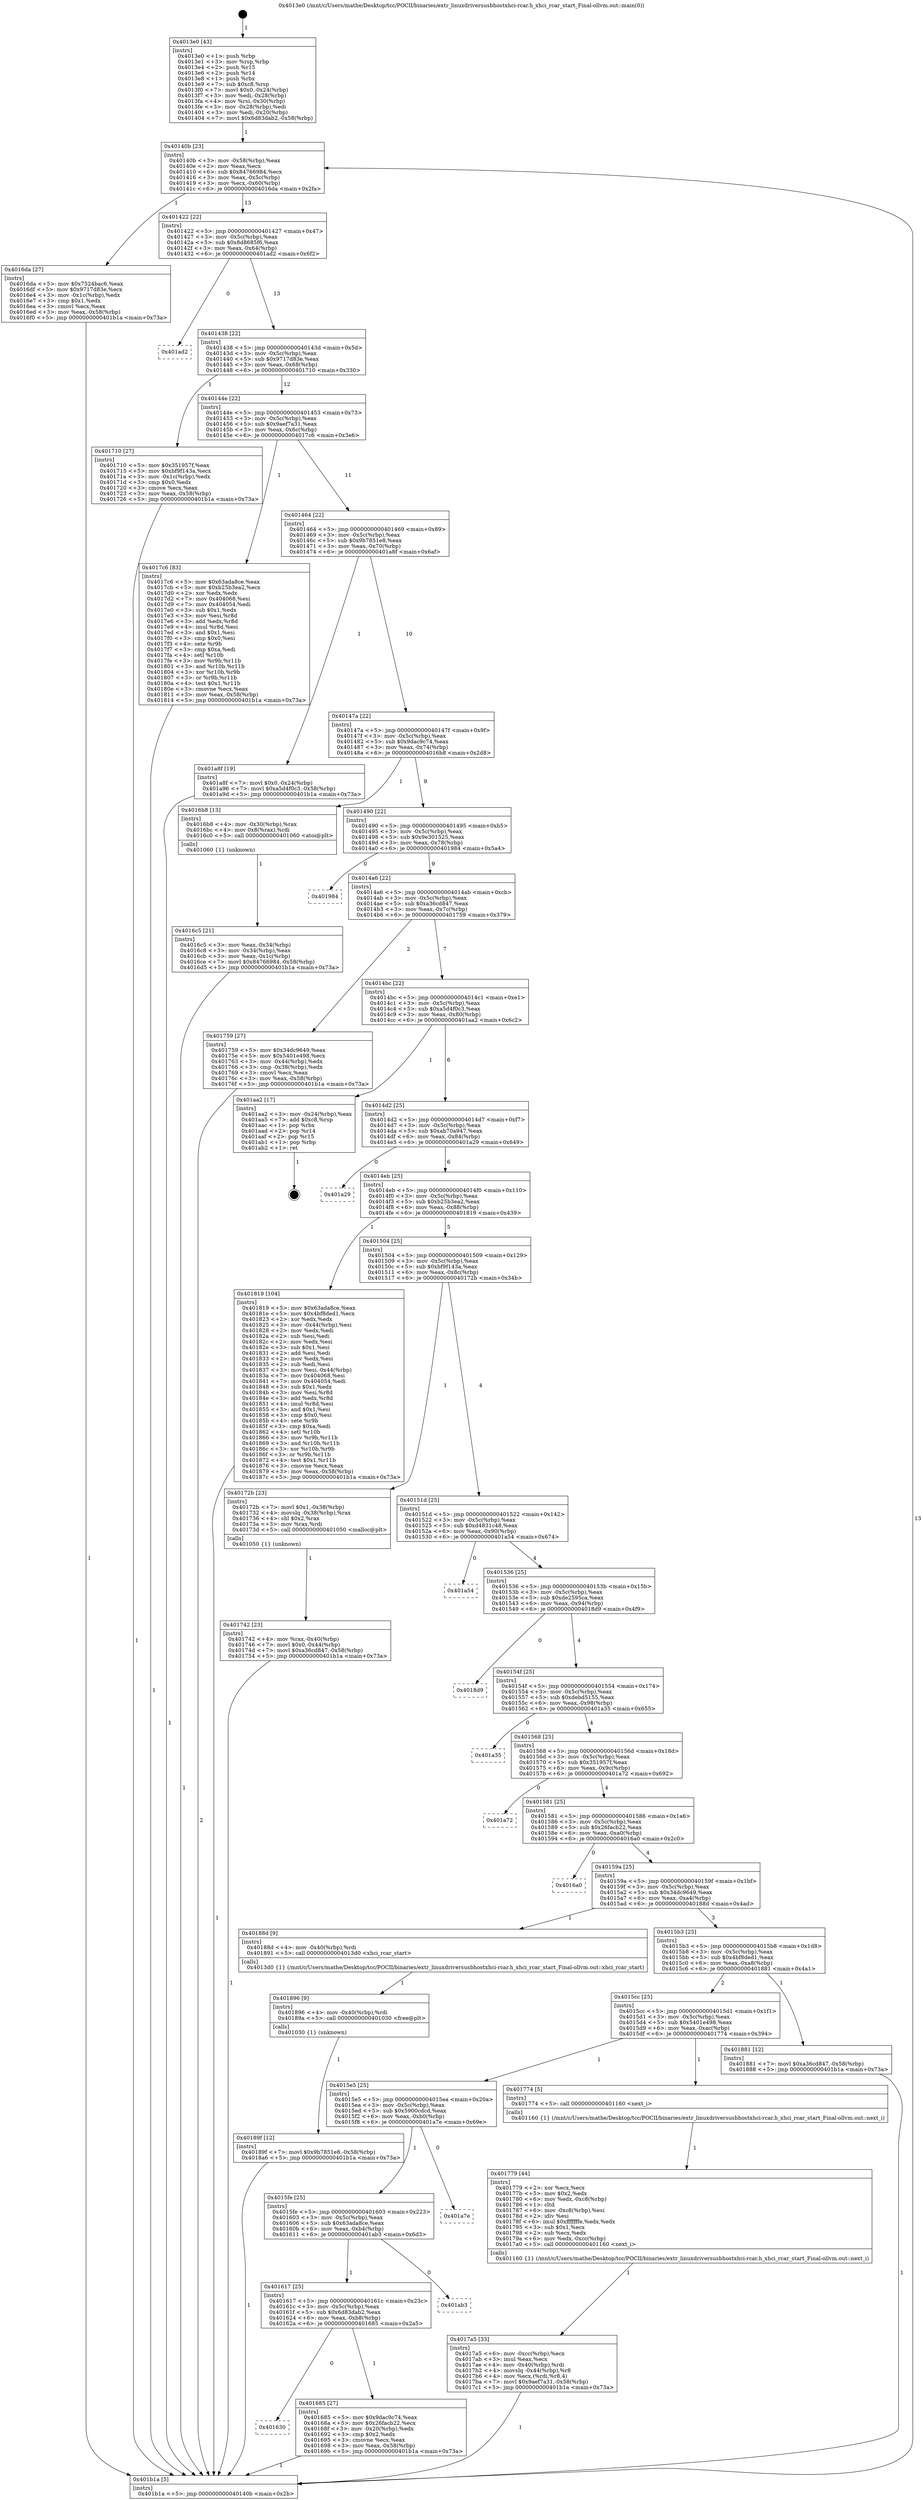 digraph "0x4013e0" {
  label = "0x4013e0 (/mnt/c/Users/mathe/Desktop/tcc/POCII/binaries/extr_linuxdriversusbhostxhci-rcar.h_xhci_rcar_start_Final-ollvm.out::main(0))"
  labelloc = "t"
  node[shape=record]

  Entry [label="",width=0.3,height=0.3,shape=circle,fillcolor=black,style=filled]
  "0x40140b" [label="{
     0x40140b [23]\l
     | [instrs]\l
     &nbsp;&nbsp;0x40140b \<+3\>: mov -0x58(%rbp),%eax\l
     &nbsp;&nbsp;0x40140e \<+2\>: mov %eax,%ecx\l
     &nbsp;&nbsp;0x401410 \<+6\>: sub $0x84766984,%ecx\l
     &nbsp;&nbsp;0x401416 \<+3\>: mov %eax,-0x5c(%rbp)\l
     &nbsp;&nbsp;0x401419 \<+3\>: mov %ecx,-0x60(%rbp)\l
     &nbsp;&nbsp;0x40141c \<+6\>: je 00000000004016da \<main+0x2fa\>\l
  }"]
  "0x4016da" [label="{
     0x4016da [27]\l
     | [instrs]\l
     &nbsp;&nbsp;0x4016da \<+5\>: mov $0x7524bac6,%eax\l
     &nbsp;&nbsp;0x4016df \<+5\>: mov $0x9717d83e,%ecx\l
     &nbsp;&nbsp;0x4016e4 \<+3\>: mov -0x1c(%rbp),%edx\l
     &nbsp;&nbsp;0x4016e7 \<+3\>: cmp $0x1,%edx\l
     &nbsp;&nbsp;0x4016ea \<+3\>: cmovl %ecx,%eax\l
     &nbsp;&nbsp;0x4016ed \<+3\>: mov %eax,-0x58(%rbp)\l
     &nbsp;&nbsp;0x4016f0 \<+5\>: jmp 0000000000401b1a \<main+0x73a\>\l
  }"]
  "0x401422" [label="{
     0x401422 [22]\l
     | [instrs]\l
     &nbsp;&nbsp;0x401422 \<+5\>: jmp 0000000000401427 \<main+0x47\>\l
     &nbsp;&nbsp;0x401427 \<+3\>: mov -0x5c(%rbp),%eax\l
     &nbsp;&nbsp;0x40142a \<+5\>: sub $0x8d8685f6,%eax\l
     &nbsp;&nbsp;0x40142f \<+3\>: mov %eax,-0x64(%rbp)\l
     &nbsp;&nbsp;0x401432 \<+6\>: je 0000000000401ad2 \<main+0x6f2\>\l
  }"]
  Exit [label="",width=0.3,height=0.3,shape=circle,fillcolor=black,style=filled,peripheries=2]
  "0x401ad2" [label="{
     0x401ad2\l
  }", style=dashed]
  "0x401438" [label="{
     0x401438 [22]\l
     | [instrs]\l
     &nbsp;&nbsp;0x401438 \<+5\>: jmp 000000000040143d \<main+0x5d\>\l
     &nbsp;&nbsp;0x40143d \<+3\>: mov -0x5c(%rbp),%eax\l
     &nbsp;&nbsp;0x401440 \<+5\>: sub $0x9717d83e,%eax\l
     &nbsp;&nbsp;0x401445 \<+3\>: mov %eax,-0x68(%rbp)\l
     &nbsp;&nbsp;0x401448 \<+6\>: je 0000000000401710 \<main+0x330\>\l
  }"]
  "0x40189f" [label="{
     0x40189f [12]\l
     | [instrs]\l
     &nbsp;&nbsp;0x40189f \<+7\>: movl $0x9b7851e8,-0x58(%rbp)\l
     &nbsp;&nbsp;0x4018a6 \<+5\>: jmp 0000000000401b1a \<main+0x73a\>\l
  }"]
  "0x401710" [label="{
     0x401710 [27]\l
     | [instrs]\l
     &nbsp;&nbsp;0x401710 \<+5\>: mov $0x351957f,%eax\l
     &nbsp;&nbsp;0x401715 \<+5\>: mov $0xbf9f143a,%ecx\l
     &nbsp;&nbsp;0x40171a \<+3\>: mov -0x1c(%rbp),%edx\l
     &nbsp;&nbsp;0x40171d \<+3\>: cmp $0x0,%edx\l
     &nbsp;&nbsp;0x401720 \<+3\>: cmove %ecx,%eax\l
     &nbsp;&nbsp;0x401723 \<+3\>: mov %eax,-0x58(%rbp)\l
     &nbsp;&nbsp;0x401726 \<+5\>: jmp 0000000000401b1a \<main+0x73a\>\l
  }"]
  "0x40144e" [label="{
     0x40144e [22]\l
     | [instrs]\l
     &nbsp;&nbsp;0x40144e \<+5\>: jmp 0000000000401453 \<main+0x73\>\l
     &nbsp;&nbsp;0x401453 \<+3\>: mov -0x5c(%rbp),%eax\l
     &nbsp;&nbsp;0x401456 \<+5\>: sub $0x9aef7a31,%eax\l
     &nbsp;&nbsp;0x40145b \<+3\>: mov %eax,-0x6c(%rbp)\l
     &nbsp;&nbsp;0x40145e \<+6\>: je 00000000004017c6 \<main+0x3e6\>\l
  }"]
  "0x401896" [label="{
     0x401896 [9]\l
     | [instrs]\l
     &nbsp;&nbsp;0x401896 \<+4\>: mov -0x40(%rbp),%rdi\l
     &nbsp;&nbsp;0x40189a \<+5\>: call 0000000000401030 \<free@plt\>\l
     | [calls]\l
     &nbsp;&nbsp;0x401030 \{1\} (unknown)\l
  }"]
  "0x4017c6" [label="{
     0x4017c6 [83]\l
     | [instrs]\l
     &nbsp;&nbsp;0x4017c6 \<+5\>: mov $0x63ada8ce,%eax\l
     &nbsp;&nbsp;0x4017cb \<+5\>: mov $0xb25b3ea2,%ecx\l
     &nbsp;&nbsp;0x4017d0 \<+2\>: xor %edx,%edx\l
     &nbsp;&nbsp;0x4017d2 \<+7\>: mov 0x404068,%esi\l
     &nbsp;&nbsp;0x4017d9 \<+7\>: mov 0x404054,%edi\l
     &nbsp;&nbsp;0x4017e0 \<+3\>: sub $0x1,%edx\l
     &nbsp;&nbsp;0x4017e3 \<+3\>: mov %esi,%r8d\l
     &nbsp;&nbsp;0x4017e6 \<+3\>: add %edx,%r8d\l
     &nbsp;&nbsp;0x4017e9 \<+4\>: imul %r8d,%esi\l
     &nbsp;&nbsp;0x4017ed \<+3\>: and $0x1,%esi\l
     &nbsp;&nbsp;0x4017f0 \<+3\>: cmp $0x0,%esi\l
     &nbsp;&nbsp;0x4017f3 \<+4\>: sete %r9b\l
     &nbsp;&nbsp;0x4017f7 \<+3\>: cmp $0xa,%edi\l
     &nbsp;&nbsp;0x4017fa \<+4\>: setl %r10b\l
     &nbsp;&nbsp;0x4017fe \<+3\>: mov %r9b,%r11b\l
     &nbsp;&nbsp;0x401801 \<+3\>: and %r10b,%r11b\l
     &nbsp;&nbsp;0x401804 \<+3\>: xor %r10b,%r9b\l
     &nbsp;&nbsp;0x401807 \<+3\>: or %r9b,%r11b\l
     &nbsp;&nbsp;0x40180a \<+4\>: test $0x1,%r11b\l
     &nbsp;&nbsp;0x40180e \<+3\>: cmovne %ecx,%eax\l
     &nbsp;&nbsp;0x401811 \<+3\>: mov %eax,-0x58(%rbp)\l
     &nbsp;&nbsp;0x401814 \<+5\>: jmp 0000000000401b1a \<main+0x73a\>\l
  }"]
  "0x401464" [label="{
     0x401464 [22]\l
     | [instrs]\l
     &nbsp;&nbsp;0x401464 \<+5\>: jmp 0000000000401469 \<main+0x89\>\l
     &nbsp;&nbsp;0x401469 \<+3\>: mov -0x5c(%rbp),%eax\l
     &nbsp;&nbsp;0x40146c \<+5\>: sub $0x9b7851e8,%eax\l
     &nbsp;&nbsp;0x401471 \<+3\>: mov %eax,-0x70(%rbp)\l
     &nbsp;&nbsp;0x401474 \<+6\>: je 0000000000401a8f \<main+0x6af\>\l
  }"]
  "0x4017a5" [label="{
     0x4017a5 [33]\l
     | [instrs]\l
     &nbsp;&nbsp;0x4017a5 \<+6\>: mov -0xcc(%rbp),%ecx\l
     &nbsp;&nbsp;0x4017ab \<+3\>: imul %eax,%ecx\l
     &nbsp;&nbsp;0x4017ae \<+4\>: mov -0x40(%rbp),%rdi\l
     &nbsp;&nbsp;0x4017b2 \<+4\>: movslq -0x44(%rbp),%r8\l
     &nbsp;&nbsp;0x4017b6 \<+4\>: mov %ecx,(%rdi,%r8,4)\l
     &nbsp;&nbsp;0x4017ba \<+7\>: movl $0x9aef7a31,-0x58(%rbp)\l
     &nbsp;&nbsp;0x4017c1 \<+5\>: jmp 0000000000401b1a \<main+0x73a\>\l
  }"]
  "0x401a8f" [label="{
     0x401a8f [19]\l
     | [instrs]\l
     &nbsp;&nbsp;0x401a8f \<+7\>: movl $0x0,-0x24(%rbp)\l
     &nbsp;&nbsp;0x401a96 \<+7\>: movl $0xa5d4f0c3,-0x58(%rbp)\l
     &nbsp;&nbsp;0x401a9d \<+5\>: jmp 0000000000401b1a \<main+0x73a\>\l
  }"]
  "0x40147a" [label="{
     0x40147a [22]\l
     | [instrs]\l
     &nbsp;&nbsp;0x40147a \<+5\>: jmp 000000000040147f \<main+0x9f\>\l
     &nbsp;&nbsp;0x40147f \<+3\>: mov -0x5c(%rbp),%eax\l
     &nbsp;&nbsp;0x401482 \<+5\>: sub $0x9dac9c74,%eax\l
     &nbsp;&nbsp;0x401487 \<+3\>: mov %eax,-0x74(%rbp)\l
     &nbsp;&nbsp;0x40148a \<+6\>: je 00000000004016b8 \<main+0x2d8\>\l
  }"]
  "0x401779" [label="{
     0x401779 [44]\l
     | [instrs]\l
     &nbsp;&nbsp;0x401779 \<+2\>: xor %ecx,%ecx\l
     &nbsp;&nbsp;0x40177b \<+5\>: mov $0x2,%edx\l
     &nbsp;&nbsp;0x401780 \<+6\>: mov %edx,-0xc8(%rbp)\l
     &nbsp;&nbsp;0x401786 \<+1\>: cltd\l
     &nbsp;&nbsp;0x401787 \<+6\>: mov -0xc8(%rbp),%esi\l
     &nbsp;&nbsp;0x40178d \<+2\>: idiv %esi\l
     &nbsp;&nbsp;0x40178f \<+6\>: imul $0xfffffffe,%edx,%edx\l
     &nbsp;&nbsp;0x401795 \<+3\>: sub $0x1,%ecx\l
     &nbsp;&nbsp;0x401798 \<+2\>: sub %ecx,%edx\l
     &nbsp;&nbsp;0x40179a \<+6\>: mov %edx,-0xcc(%rbp)\l
     &nbsp;&nbsp;0x4017a0 \<+5\>: call 0000000000401160 \<next_i\>\l
     | [calls]\l
     &nbsp;&nbsp;0x401160 \{1\} (/mnt/c/Users/mathe/Desktop/tcc/POCII/binaries/extr_linuxdriversusbhostxhci-rcar.h_xhci_rcar_start_Final-ollvm.out::next_i)\l
  }"]
  "0x4016b8" [label="{
     0x4016b8 [13]\l
     | [instrs]\l
     &nbsp;&nbsp;0x4016b8 \<+4\>: mov -0x30(%rbp),%rax\l
     &nbsp;&nbsp;0x4016bc \<+4\>: mov 0x8(%rax),%rdi\l
     &nbsp;&nbsp;0x4016c0 \<+5\>: call 0000000000401060 \<atoi@plt\>\l
     | [calls]\l
     &nbsp;&nbsp;0x401060 \{1\} (unknown)\l
  }"]
  "0x401490" [label="{
     0x401490 [22]\l
     | [instrs]\l
     &nbsp;&nbsp;0x401490 \<+5\>: jmp 0000000000401495 \<main+0xb5\>\l
     &nbsp;&nbsp;0x401495 \<+3\>: mov -0x5c(%rbp),%eax\l
     &nbsp;&nbsp;0x401498 \<+5\>: sub $0x9e301525,%eax\l
     &nbsp;&nbsp;0x40149d \<+3\>: mov %eax,-0x78(%rbp)\l
     &nbsp;&nbsp;0x4014a0 \<+6\>: je 0000000000401984 \<main+0x5a4\>\l
  }"]
  "0x401742" [label="{
     0x401742 [23]\l
     | [instrs]\l
     &nbsp;&nbsp;0x401742 \<+4\>: mov %rax,-0x40(%rbp)\l
     &nbsp;&nbsp;0x401746 \<+7\>: movl $0x0,-0x44(%rbp)\l
     &nbsp;&nbsp;0x40174d \<+7\>: movl $0xa36cd847,-0x58(%rbp)\l
     &nbsp;&nbsp;0x401754 \<+5\>: jmp 0000000000401b1a \<main+0x73a\>\l
  }"]
  "0x401984" [label="{
     0x401984\l
  }", style=dashed]
  "0x4014a6" [label="{
     0x4014a6 [22]\l
     | [instrs]\l
     &nbsp;&nbsp;0x4014a6 \<+5\>: jmp 00000000004014ab \<main+0xcb\>\l
     &nbsp;&nbsp;0x4014ab \<+3\>: mov -0x5c(%rbp),%eax\l
     &nbsp;&nbsp;0x4014ae \<+5\>: sub $0xa36cd847,%eax\l
     &nbsp;&nbsp;0x4014b3 \<+3\>: mov %eax,-0x7c(%rbp)\l
     &nbsp;&nbsp;0x4014b6 \<+6\>: je 0000000000401759 \<main+0x379\>\l
  }"]
  "0x4016c5" [label="{
     0x4016c5 [21]\l
     | [instrs]\l
     &nbsp;&nbsp;0x4016c5 \<+3\>: mov %eax,-0x34(%rbp)\l
     &nbsp;&nbsp;0x4016c8 \<+3\>: mov -0x34(%rbp),%eax\l
     &nbsp;&nbsp;0x4016cb \<+3\>: mov %eax,-0x1c(%rbp)\l
     &nbsp;&nbsp;0x4016ce \<+7\>: movl $0x84766984,-0x58(%rbp)\l
     &nbsp;&nbsp;0x4016d5 \<+5\>: jmp 0000000000401b1a \<main+0x73a\>\l
  }"]
  "0x401759" [label="{
     0x401759 [27]\l
     | [instrs]\l
     &nbsp;&nbsp;0x401759 \<+5\>: mov $0x34dc9649,%eax\l
     &nbsp;&nbsp;0x40175e \<+5\>: mov $0x5401e498,%ecx\l
     &nbsp;&nbsp;0x401763 \<+3\>: mov -0x44(%rbp),%edx\l
     &nbsp;&nbsp;0x401766 \<+3\>: cmp -0x38(%rbp),%edx\l
     &nbsp;&nbsp;0x401769 \<+3\>: cmovl %ecx,%eax\l
     &nbsp;&nbsp;0x40176c \<+3\>: mov %eax,-0x58(%rbp)\l
     &nbsp;&nbsp;0x40176f \<+5\>: jmp 0000000000401b1a \<main+0x73a\>\l
  }"]
  "0x4014bc" [label="{
     0x4014bc [22]\l
     | [instrs]\l
     &nbsp;&nbsp;0x4014bc \<+5\>: jmp 00000000004014c1 \<main+0xe1\>\l
     &nbsp;&nbsp;0x4014c1 \<+3\>: mov -0x5c(%rbp),%eax\l
     &nbsp;&nbsp;0x4014c4 \<+5\>: sub $0xa5d4f0c3,%eax\l
     &nbsp;&nbsp;0x4014c9 \<+3\>: mov %eax,-0x80(%rbp)\l
     &nbsp;&nbsp;0x4014cc \<+6\>: je 0000000000401aa2 \<main+0x6c2\>\l
  }"]
  "0x4013e0" [label="{
     0x4013e0 [43]\l
     | [instrs]\l
     &nbsp;&nbsp;0x4013e0 \<+1\>: push %rbp\l
     &nbsp;&nbsp;0x4013e1 \<+3\>: mov %rsp,%rbp\l
     &nbsp;&nbsp;0x4013e4 \<+2\>: push %r15\l
     &nbsp;&nbsp;0x4013e6 \<+2\>: push %r14\l
     &nbsp;&nbsp;0x4013e8 \<+1\>: push %rbx\l
     &nbsp;&nbsp;0x4013e9 \<+7\>: sub $0xc8,%rsp\l
     &nbsp;&nbsp;0x4013f0 \<+7\>: movl $0x0,-0x24(%rbp)\l
     &nbsp;&nbsp;0x4013f7 \<+3\>: mov %edi,-0x28(%rbp)\l
     &nbsp;&nbsp;0x4013fa \<+4\>: mov %rsi,-0x30(%rbp)\l
     &nbsp;&nbsp;0x4013fe \<+3\>: mov -0x28(%rbp),%edi\l
     &nbsp;&nbsp;0x401401 \<+3\>: mov %edi,-0x20(%rbp)\l
     &nbsp;&nbsp;0x401404 \<+7\>: movl $0x6d83dab2,-0x58(%rbp)\l
  }"]
  "0x401aa2" [label="{
     0x401aa2 [17]\l
     | [instrs]\l
     &nbsp;&nbsp;0x401aa2 \<+3\>: mov -0x24(%rbp),%eax\l
     &nbsp;&nbsp;0x401aa5 \<+7\>: add $0xc8,%rsp\l
     &nbsp;&nbsp;0x401aac \<+1\>: pop %rbx\l
     &nbsp;&nbsp;0x401aad \<+2\>: pop %r14\l
     &nbsp;&nbsp;0x401aaf \<+2\>: pop %r15\l
     &nbsp;&nbsp;0x401ab1 \<+1\>: pop %rbp\l
     &nbsp;&nbsp;0x401ab2 \<+1\>: ret\l
  }"]
  "0x4014d2" [label="{
     0x4014d2 [25]\l
     | [instrs]\l
     &nbsp;&nbsp;0x4014d2 \<+5\>: jmp 00000000004014d7 \<main+0xf7\>\l
     &nbsp;&nbsp;0x4014d7 \<+3\>: mov -0x5c(%rbp),%eax\l
     &nbsp;&nbsp;0x4014da \<+5\>: sub $0xab70a947,%eax\l
     &nbsp;&nbsp;0x4014df \<+6\>: mov %eax,-0x84(%rbp)\l
     &nbsp;&nbsp;0x4014e5 \<+6\>: je 0000000000401a29 \<main+0x649\>\l
  }"]
  "0x401b1a" [label="{
     0x401b1a [5]\l
     | [instrs]\l
     &nbsp;&nbsp;0x401b1a \<+5\>: jmp 000000000040140b \<main+0x2b\>\l
  }"]
  "0x401a29" [label="{
     0x401a29\l
  }", style=dashed]
  "0x4014eb" [label="{
     0x4014eb [25]\l
     | [instrs]\l
     &nbsp;&nbsp;0x4014eb \<+5\>: jmp 00000000004014f0 \<main+0x110\>\l
     &nbsp;&nbsp;0x4014f0 \<+3\>: mov -0x5c(%rbp),%eax\l
     &nbsp;&nbsp;0x4014f3 \<+5\>: sub $0xb25b3ea2,%eax\l
     &nbsp;&nbsp;0x4014f8 \<+6\>: mov %eax,-0x88(%rbp)\l
     &nbsp;&nbsp;0x4014fe \<+6\>: je 0000000000401819 \<main+0x439\>\l
  }"]
  "0x401630" [label="{
     0x401630\l
  }", style=dashed]
  "0x401819" [label="{
     0x401819 [104]\l
     | [instrs]\l
     &nbsp;&nbsp;0x401819 \<+5\>: mov $0x63ada8ce,%eax\l
     &nbsp;&nbsp;0x40181e \<+5\>: mov $0x4bf8ded1,%ecx\l
     &nbsp;&nbsp;0x401823 \<+2\>: xor %edx,%edx\l
     &nbsp;&nbsp;0x401825 \<+3\>: mov -0x44(%rbp),%esi\l
     &nbsp;&nbsp;0x401828 \<+2\>: mov %edx,%edi\l
     &nbsp;&nbsp;0x40182a \<+2\>: sub %esi,%edi\l
     &nbsp;&nbsp;0x40182c \<+2\>: mov %edx,%esi\l
     &nbsp;&nbsp;0x40182e \<+3\>: sub $0x1,%esi\l
     &nbsp;&nbsp;0x401831 \<+2\>: add %esi,%edi\l
     &nbsp;&nbsp;0x401833 \<+2\>: mov %edx,%esi\l
     &nbsp;&nbsp;0x401835 \<+2\>: sub %edi,%esi\l
     &nbsp;&nbsp;0x401837 \<+3\>: mov %esi,-0x44(%rbp)\l
     &nbsp;&nbsp;0x40183a \<+7\>: mov 0x404068,%esi\l
     &nbsp;&nbsp;0x401841 \<+7\>: mov 0x404054,%edi\l
     &nbsp;&nbsp;0x401848 \<+3\>: sub $0x1,%edx\l
     &nbsp;&nbsp;0x40184b \<+3\>: mov %esi,%r8d\l
     &nbsp;&nbsp;0x40184e \<+3\>: add %edx,%r8d\l
     &nbsp;&nbsp;0x401851 \<+4\>: imul %r8d,%esi\l
     &nbsp;&nbsp;0x401855 \<+3\>: and $0x1,%esi\l
     &nbsp;&nbsp;0x401858 \<+3\>: cmp $0x0,%esi\l
     &nbsp;&nbsp;0x40185b \<+4\>: sete %r9b\l
     &nbsp;&nbsp;0x40185f \<+3\>: cmp $0xa,%edi\l
     &nbsp;&nbsp;0x401862 \<+4\>: setl %r10b\l
     &nbsp;&nbsp;0x401866 \<+3\>: mov %r9b,%r11b\l
     &nbsp;&nbsp;0x401869 \<+3\>: and %r10b,%r11b\l
     &nbsp;&nbsp;0x40186c \<+3\>: xor %r10b,%r9b\l
     &nbsp;&nbsp;0x40186f \<+3\>: or %r9b,%r11b\l
     &nbsp;&nbsp;0x401872 \<+4\>: test $0x1,%r11b\l
     &nbsp;&nbsp;0x401876 \<+3\>: cmovne %ecx,%eax\l
     &nbsp;&nbsp;0x401879 \<+3\>: mov %eax,-0x58(%rbp)\l
     &nbsp;&nbsp;0x40187c \<+5\>: jmp 0000000000401b1a \<main+0x73a\>\l
  }"]
  "0x401504" [label="{
     0x401504 [25]\l
     | [instrs]\l
     &nbsp;&nbsp;0x401504 \<+5\>: jmp 0000000000401509 \<main+0x129\>\l
     &nbsp;&nbsp;0x401509 \<+3\>: mov -0x5c(%rbp),%eax\l
     &nbsp;&nbsp;0x40150c \<+5\>: sub $0xbf9f143a,%eax\l
     &nbsp;&nbsp;0x401511 \<+6\>: mov %eax,-0x8c(%rbp)\l
     &nbsp;&nbsp;0x401517 \<+6\>: je 000000000040172b \<main+0x34b\>\l
  }"]
  "0x401685" [label="{
     0x401685 [27]\l
     | [instrs]\l
     &nbsp;&nbsp;0x401685 \<+5\>: mov $0x9dac9c74,%eax\l
     &nbsp;&nbsp;0x40168a \<+5\>: mov $0x26facb22,%ecx\l
     &nbsp;&nbsp;0x40168f \<+3\>: mov -0x20(%rbp),%edx\l
     &nbsp;&nbsp;0x401692 \<+3\>: cmp $0x2,%edx\l
     &nbsp;&nbsp;0x401695 \<+3\>: cmovne %ecx,%eax\l
     &nbsp;&nbsp;0x401698 \<+3\>: mov %eax,-0x58(%rbp)\l
     &nbsp;&nbsp;0x40169b \<+5\>: jmp 0000000000401b1a \<main+0x73a\>\l
  }"]
  "0x40172b" [label="{
     0x40172b [23]\l
     | [instrs]\l
     &nbsp;&nbsp;0x40172b \<+7\>: movl $0x1,-0x38(%rbp)\l
     &nbsp;&nbsp;0x401732 \<+4\>: movslq -0x38(%rbp),%rax\l
     &nbsp;&nbsp;0x401736 \<+4\>: shl $0x2,%rax\l
     &nbsp;&nbsp;0x40173a \<+3\>: mov %rax,%rdi\l
     &nbsp;&nbsp;0x40173d \<+5\>: call 0000000000401050 \<malloc@plt\>\l
     | [calls]\l
     &nbsp;&nbsp;0x401050 \{1\} (unknown)\l
  }"]
  "0x40151d" [label="{
     0x40151d [25]\l
     | [instrs]\l
     &nbsp;&nbsp;0x40151d \<+5\>: jmp 0000000000401522 \<main+0x142\>\l
     &nbsp;&nbsp;0x401522 \<+3\>: mov -0x5c(%rbp),%eax\l
     &nbsp;&nbsp;0x401525 \<+5\>: sub $0xd4831c48,%eax\l
     &nbsp;&nbsp;0x40152a \<+6\>: mov %eax,-0x90(%rbp)\l
     &nbsp;&nbsp;0x401530 \<+6\>: je 0000000000401a54 \<main+0x674\>\l
  }"]
  "0x401617" [label="{
     0x401617 [25]\l
     | [instrs]\l
     &nbsp;&nbsp;0x401617 \<+5\>: jmp 000000000040161c \<main+0x23c\>\l
     &nbsp;&nbsp;0x40161c \<+3\>: mov -0x5c(%rbp),%eax\l
     &nbsp;&nbsp;0x40161f \<+5\>: sub $0x6d83dab2,%eax\l
     &nbsp;&nbsp;0x401624 \<+6\>: mov %eax,-0xb8(%rbp)\l
     &nbsp;&nbsp;0x40162a \<+6\>: je 0000000000401685 \<main+0x2a5\>\l
  }"]
  "0x401a54" [label="{
     0x401a54\l
  }", style=dashed]
  "0x401536" [label="{
     0x401536 [25]\l
     | [instrs]\l
     &nbsp;&nbsp;0x401536 \<+5\>: jmp 000000000040153b \<main+0x15b\>\l
     &nbsp;&nbsp;0x40153b \<+3\>: mov -0x5c(%rbp),%eax\l
     &nbsp;&nbsp;0x40153e \<+5\>: sub $0xde2595ca,%eax\l
     &nbsp;&nbsp;0x401543 \<+6\>: mov %eax,-0x94(%rbp)\l
     &nbsp;&nbsp;0x401549 \<+6\>: je 00000000004018d9 \<main+0x4f9\>\l
  }"]
  "0x401ab3" [label="{
     0x401ab3\l
  }", style=dashed]
  "0x4018d9" [label="{
     0x4018d9\l
  }", style=dashed]
  "0x40154f" [label="{
     0x40154f [25]\l
     | [instrs]\l
     &nbsp;&nbsp;0x40154f \<+5\>: jmp 0000000000401554 \<main+0x174\>\l
     &nbsp;&nbsp;0x401554 \<+3\>: mov -0x5c(%rbp),%eax\l
     &nbsp;&nbsp;0x401557 \<+5\>: sub $0xdebd5155,%eax\l
     &nbsp;&nbsp;0x40155c \<+6\>: mov %eax,-0x98(%rbp)\l
     &nbsp;&nbsp;0x401562 \<+6\>: je 0000000000401a35 \<main+0x655\>\l
  }"]
  "0x4015fe" [label="{
     0x4015fe [25]\l
     | [instrs]\l
     &nbsp;&nbsp;0x4015fe \<+5\>: jmp 0000000000401603 \<main+0x223\>\l
     &nbsp;&nbsp;0x401603 \<+3\>: mov -0x5c(%rbp),%eax\l
     &nbsp;&nbsp;0x401606 \<+5\>: sub $0x63ada8ce,%eax\l
     &nbsp;&nbsp;0x40160b \<+6\>: mov %eax,-0xb4(%rbp)\l
     &nbsp;&nbsp;0x401611 \<+6\>: je 0000000000401ab3 \<main+0x6d3\>\l
  }"]
  "0x401a35" [label="{
     0x401a35\l
  }", style=dashed]
  "0x401568" [label="{
     0x401568 [25]\l
     | [instrs]\l
     &nbsp;&nbsp;0x401568 \<+5\>: jmp 000000000040156d \<main+0x18d\>\l
     &nbsp;&nbsp;0x40156d \<+3\>: mov -0x5c(%rbp),%eax\l
     &nbsp;&nbsp;0x401570 \<+5\>: sub $0x351957f,%eax\l
     &nbsp;&nbsp;0x401575 \<+6\>: mov %eax,-0x9c(%rbp)\l
     &nbsp;&nbsp;0x40157b \<+6\>: je 0000000000401a72 \<main+0x692\>\l
  }"]
  "0x401a7e" [label="{
     0x401a7e\l
  }", style=dashed]
  "0x401a72" [label="{
     0x401a72\l
  }", style=dashed]
  "0x401581" [label="{
     0x401581 [25]\l
     | [instrs]\l
     &nbsp;&nbsp;0x401581 \<+5\>: jmp 0000000000401586 \<main+0x1a6\>\l
     &nbsp;&nbsp;0x401586 \<+3\>: mov -0x5c(%rbp),%eax\l
     &nbsp;&nbsp;0x401589 \<+5\>: sub $0x26facb22,%eax\l
     &nbsp;&nbsp;0x40158e \<+6\>: mov %eax,-0xa0(%rbp)\l
     &nbsp;&nbsp;0x401594 \<+6\>: je 00000000004016a0 \<main+0x2c0\>\l
  }"]
  "0x4015e5" [label="{
     0x4015e5 [25]\l
     | [instrs]\l
     &nbsp;&nbsp;0x4015e5 \<+5\>: jmp 00000000004015ea \<main+0x20a\>\l
     &nbsp;&nbsp;0x4015ea \<+3\>: mov -0x5c(%rbp),%eax\l
     &nbsp;&nbsp;0x4015ed \<+5\>: sub $0x5900cdcd,%eax\l
     &nbsp;&nbsp;0x4015f2 \<+6\>: mov %eax,-0xb0(%rbp)\l
     &nbsp;&nbsp;0x4015f8 \<+6\>: je 0000000000401a7e \<main+0x69e\>\l
  }"]
  "0x4016a0" [label="{
     0x4016a0\l
  }", style=dashed]
  "0x40159a" [label="{
     0x40159a [25]\l
     | [instrs]\l
     &nbsp;&nbsp;0x40159a \<+5\>: jmp 000000000040159f \<main+0x1bf\>\l
     &nbsp;&nbsp;0x40159f \<+3\>: mov -0x5c(%rbp),%eax\l
     &nbsp;&nbsp;0x4015a2 \<+5\>: sub $0x34dc9649,%eax\l
     &nbsp;&nbsp;0x4015a7 \<+6\>: mov %eax,-0xa4(%rbp)\l
     &nbsp;&nbsp;0x4015ad \<+6\>: je 000000000040188d \<main+0x4ad\>\l
  }"]
  "0x401774" [label="{
     0x401774 [5]\l
     | [instrs]\l
     &nbsp;&nbsp;0x401774 \<+5\>: call 0000000000401160 \<next_i\>\l
     | [calls]\l
     &nbsp;&nbsp;0x401160 \{1\} (/mnt/c/Users/mathe/Desktop/tcc/POCII/binaries/extr_linuxdriversusbhostxhci-rcar.h_xhci_rcar_start_Final-ollvm.out::next_i)\l
  }"]
  "0x40188d" [label="{
     0x40188d [9]\l
     | [instrs]\l
     &nbsp;&nbsp;0x40188d \<+4\>: mov -0x40(%rbp),%rdi\l
     &nbsp;&nbsp;0x401891 \<+5\>: call 00000000004013d0 \<xhci_rcar_start\>\l
     | [calls]\l
     &nbsp;&nbsp;0x4013d0 \{1\} (/mnt/c/Users/mathe/Desktop/tcc/POCII/binaries/extr_linuxdriversusbhostxhci-rcar.h_xhci_rcar_start_Final-ollvm.out::xhci_rcar_start)\l
  }"]
  "0x4015b3" [label="{
     0x4015b3 [25]\l
     | [instrs]\l
     &nbsp;&nbsp;0x4015b3 \<+5\>: jmp 00000000004015b8 \<main+0x1d8\>\l
     &nbsp;&nbsp;0x4015b8 \<+3\>: mov -0x5c(%rbp),%eax\l
     &nbsp;&nbsp;0x4015bb \<+5\>: sub $0x4bf8ded1,%eax\l
     &nbsp;&nbsp;0x4015c0 \<+6\>: mov %eax,-0xa8(%rbp)\l
     &nbsp;&nbsp;0x4015c6 \<+6\>: je 0000000000401881 \<main+0x4a1\>\l
  }"]
  "0x4015cc" [label="{
     0x4015cc [25]\l
     | [instrs]\l
     &nbsp;&nbsp;0x4015cc \<+5\>: jmp 00000000004015d1 \<main+0x1f1\>\l
     &nbsp;&nbsp;0x4015d1 \<+3\>: mov -0x5c(%rbp),%eax\l
     &nbsp;&nbsp;0x4015d4 \<+5\>: sub $0x5401e498,%eax\l
     &nbsp;&nbsp;0x4015d9 \<+6\>: mov %eax,-0xac(%rbp)\l
     &nbsp;&nbsp;0x4015df \<+6\>: je 0000000000401774 \<main+0x394\>\l
  }"]
  "0x401881" [label="{
     0x401881 [12]\l
     | [instrs]\l
     &nbsp;&nbsp;0x401881 \<+7\>: movl $0xa36cd847,-0x58(%rbp)\l
     &nbsp;&nbsp;0x401888 \<+5\>: jmp 0000000000401b1a \<main+0x73a\>\l
  }"]
  Entry -> "0x4013e0" [label=" 1"]
  "0x40140b" -> "0x4016da" [label=" 1"]
  "0x40140b" -> "0x401422" [label=" 13"]
  "0x401aa2" -> Exit [label=" 1"]
  "0x401422" -> "0x401ad2" [label=" 0"]
  "0x401422" -> "0x401438" [label=" 13"]
  "0x401a8f" -> "0x401b1a" [label=" 1"]
  "0x401438" -> "0x401710" [label=" 1"]
  "0x401438" -> "0x40144e" [label=" 12"]
  "0x40189f" -> "0x401b1a" [label=" 1"]
  "0x40144e" -> "0x4017c6" [label=" 1"]
  "0x40144e" -> "0x401464" [label=" 11"]
  "0x401896" -> "0x40189f" [label=" 1"]
  "0x401464" -> "0x401a8f" [label=" 1"]
  "0x401464" -> "0x40147a" [label=" 10"]
  "0x40188d" -> "0x401896" [label=" 1"]
  "0x40147a" -> "0x4016b8" [label=" 1"]
  "0x40147a" -> "0x401490" [label=" 9"]
  "0x401881" -> "0x401b1a" [label=" 1"]
  "0x401490" -> "0x401984" [label=" 0"]
  "0x401490" -> "0x4014a6" [label=" 9"]
  "0x401819" -> "0x401b1a" [label=" 1"]
  "0x4014a6" -> "0x401759" [label=" 2"]
  "0x4014a6" -> "0x4014bc" [label=" 7"]
  "0x4017c6" -> "0x401b1a" [label=" 1"]
  "0x4014bc" -> "0x401aa2" [label=" 1"]
  "0x4014bc" -> "0x4014d2" [label=" 6"]
  "0x4017a5" -> "0x401b1a" [label=" 1"]
  "0x4014d2" -> "0x401a29" [label=" 0"]
  "0x4014d2" -> "0x4014eb" [label=" 6"]
  "0x401779" -> "0x4017a5" [label=" 1"]
  "0x4014eb" -> "0x401819" [label=" 1"]
  "0x4014eb" -> "0x401504" [label=" 5"]
  "0x401774" -> "0x401779" [label=" 1"]
  "0x401504" -> "0x40172b" [label=" 1"]
  "0x401504" -> "0x40151d" [label=" 4"]
  "0x401759" -> "0x401b1a" [label=" 2"]
  "0x40151d" -> "0x401a54" [label=" 0"]
  "0x40151d" -> "0x401536" [label=" 4"]
  "0x40172b" -> "0x401742" [label=" 1"]
  "0x401536" -> "0x4018d9" [label=" 0"]
  "0x401536" -> "0x40154f" [label=" 4"]
  "0x401710" -> "0x401b1a" [label=" 1"]
  "0x40154f" -> "0x401a35" [label=" 0"]
  "0x40154f" -> "0x401568" [label=" 4"]
  "0x4016c5" -> "0x401b1a" [label=" 1"]
  "0x401568" -> "0x401a72" [label=" 0"]
  "0x401568" -> "0x401581" [label=" 4"]
  "0x4016b8" -> "0x4016c5" [label=" 1"]
  "0x401581" -> "0x4016a0" [label=" 0"]
  "0x401581" -> "0x40159a" [label=" 4"]
  "0x4013e0" -> "0x40140b" [label=" 1"]
  "0x40159a" -> "0x40188d" [label=" 1"]
  "0x40159a" -> "0x4015b3" [label=" 3"]
  "0x401685" -> "0x401b1a" [label=" 1"]
  "0x4015b3" -> "0x401881" [label=" 1"]
  "0x4015b3" -> "0x4015cc" [label=" 2"]
  "0x401617" -> "0x401630" [label=" 0"]
  "0x4015cc" -> "0x401774" [label=" 1"]
  "0x4015cc" -> "0x4015e5" [label=" 1"]
  "0x401b1a" -> "0x40140b" [label=" 13"]
  "0x4015e5" -> "0x401a7e" [label=" 0"]
  "0x4015e5" -> "0x4015fe" [label=" 1"]
  "0x4016da" -> "0x401b1a" [label=" 1"]
  "0x4015fe" -> "0x401ab3" [label=" 0"]
  "0x4015fe" -> "0x401617" [label=" 1"]
  "0x401742" -> "0x401b1a" [label=" 1"]
  "0x401617" -> "0x401685" [label=" 1"]
}
